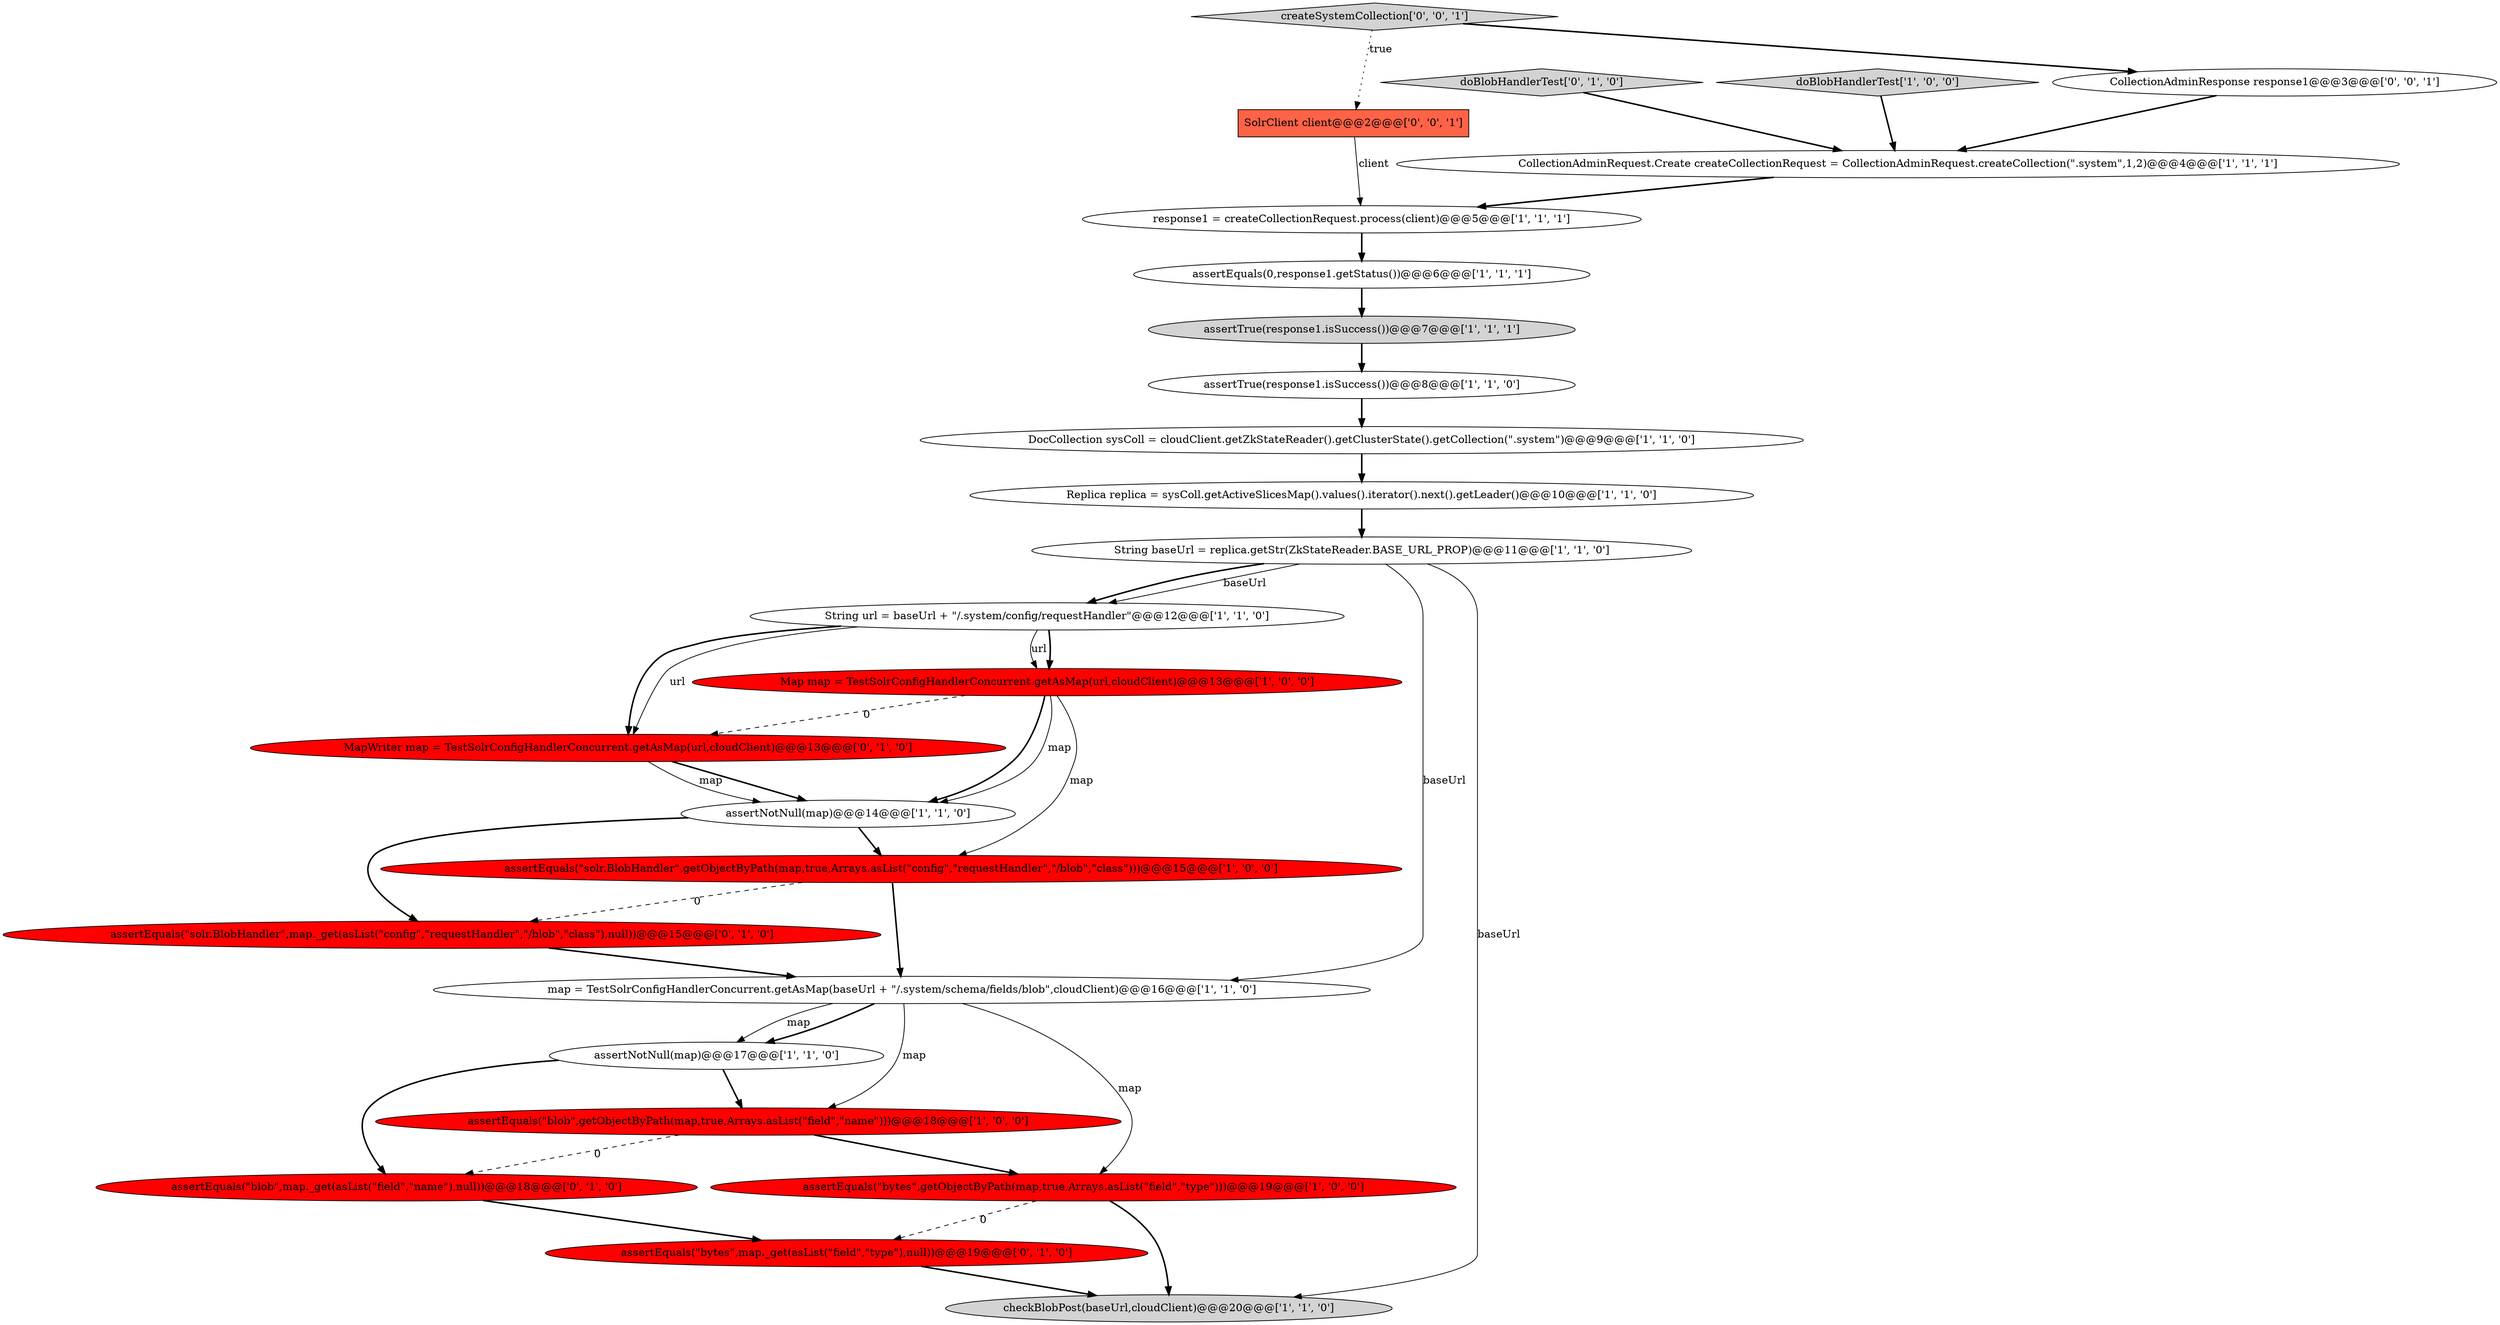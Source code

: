 digraph {
24 [style = filled, label = "SolrClient client@@@2@@@['0', '0', '1']", fillcolor = tomato, shape = box image = "AAA0AAABBB3BBB"];
22 [style = filled, label = "assertEquals(\"solr.BlobHandler\",map._get(asList(\"config\",\"requestHandler\",\"/blob\",\"class\"),null))@@@15@@@['0', '1', '0']", fillcolor = red, shape = ellipse image = "AAA1AAABBB2BBB"];
4 [style = filled, label = "map = TestSolrConfigHandlerConcurrent.getAsMap(baseUrl + \"/.system/schema/fields/blob\",cloudClient)@@@16@@@['1', '1', '0']", fillcolor = white, shape = ellipse image = "AAA0AAABBB1BBB"];
19 [style = filled, label = "assertEquals(\"blob\",map._get(asList(\"field\",\"name\"),null))@@@18@@@['0', '1', '0']", fillcolor = red, shape = ellipse image = "AAA1AAABBB2BBB"];
23 [style = filled, label = "createSystemCollection['0', '0', '1']", fillcolor = lightgray, shape = diamond image = "AAA0AAABBB3BBB"];
15 [style = filled, label = "assertEquals(\"blob\",getObjectByPath(map,true,Arrays.asList(\"field\",\"name\")))@@@18@@@['1', '0', '0']", fillcolor = red, shape = ellipse image = "AAA1AAABBB1BBB"];
7 [style = filled, label = "assertEquals(\"solr.BlobHandler\",getObjectByPath(map,true,Arrays.asList(\"config\",\"requestHandler\",\"/blob\",\"class\")))@@@15@@@['1', '0', '0']", fillcolor = red, shape = ellipse image = "AAA1AAABBB1BBB"];
8 [style = filled, label = "assertTrue(response1.isSuccess())@@@7@@@['1', '1', '1']", fillcolor = lightgray, shape = ellipse image = "AAA0AAABBB1BBB"];
18 [style = filled, label = "MapWriter map = TestSolrConfigHandlerConcurrent.getAsMap(url,cloudClient)@@@13@@@['0', '1', '0']", fillcolor = red, shape = ellipse image = "AAA1AAABBB2BBB"];
25 [style = filled, label = "CollectionAdminResponse response1@@@3@@@['0', '0', '1']", fillcolor = white, shape = ellipse image = "AAA0AAABBB3BBB"];
10 [style = filled, label = "Replica replica = sysColl.getActiveSlicesMap().values().iterator().next().getLeader()@@@10@@@['1', '1', '0']", fillcolor = white, shape = ellipse image = "AAA0AAABBB1BBB"];
12 [style = filled, label = "String url = baseUrl + \"/.system/config/requestHandler\"@@@12@@@['1', '1', '0']", fillcolor = white, shape = ellipse image = "AAA0AAABBB1BBB"];
21 [style = filled, label = "doBlobHandlerTest['0', '1', '0']", fillcolor = lightgray, shape = diamond image = "AAA0AAABBB2BBB"];
17 [style = filled, label = "doBlobHandlerTest['1', '0', '0']", fillcolor = lightgray, shape = diamond image = "AAA0AAABBB1BBB"];
16 [style = filled, label = "checkBlobPost(baseUrl,cloudClient)@@@20@@@['1', '1', '0']", fillcolor = lightgray, shape = ellipse image = "AAA0AAABBB1BBB"];
3 [style = filled, label = "assertTrue(response1.isSuccess())@@@8@@@['1', '1', '0']", fillcolor = white, shape = ellipse image = "AAA0AAABBB1BBB"];
9 [style = filled, label = "assertNotNull(map)@@@17@@@['1', '1', '0']", fillcolor = white, shape = ellipse image = "AAA0AAABBB1BBB"];
2 [style = filled, label = "String baseUrl = replica.getStr(ZkStateReader.BASE_URL_PROP)@@@11@@@['1', '1', '0']", fillcolor = white, shape = ellipse image = "AAA0AAABBB1BBB"];
13 [style = filled, label = "assertEquals(\"bytes\",getObjectByPath(map,true,Arrays.asList(\"field\",\"type\")))@@@19@@@['1', '0', '0']", fillcolor = red, shape = ellipse image = "AAA1AAABBB1BBB"];
0 [style = filled, label = "Map map = TestSolrConfigHandlerConcurrent.getAsMap(url,cloudClient)@@@13@@@['1', '0', '0']", fillcolor = red, shape = ellipse image = "AAA1AAABBB1BBB"];
20 [style = filled, label = "assertEquals(\"bytes\",map._get(asList(\"field\",\"type\"),null))@@@19@@@['0', '1', '0']", fillcolor = red, shape = ellipse image = "AAA1AAABBB2BBB"];
14 [style = filled, label = "assertEquals(0,response1.getStatus())@@@6@@@['1', '1', '1']", fillcolor = white, shape = ellipse image = "AAA0AAABBB1BBB"];
11 [style = filled, label = "assertNotNull(map)@@@14@@@['1', '1', '0']", fillcolor = white, shape = ellipse image = "AAA0AAABBB1BBB"];
5 [style = filled, label = "CollectionAdminRequest.Create createCollectionRequest = CollectionAdminRequest.createCollection(\".system\",1,2)@@@4@@@['1', '1', '1']", fillcolor = white, shape = ellipse image = "AAA0AAABBB1BBB"];
1 [style = filled, label = "response1 = createCollectionRequest.process(client)@@@5@@@['1', '1', '1']", fillcolor = white, shape = ellipse image = "AAA0AAABBB1BBB"];
6 [style = filled, label = "DocCollection sysColl = cloudClient.getZkStateReader().getClusterState().getCollection(\".system\")@@@9@@@['1', '1', '0']", fillcolor = white, shape = ellipse image = "AAA0AAABBB1BBB"];
2->16 [style = solid, label="baseUrl"];
2->12 [style = solid, label="baseUrl"];
4->9 [style = bold, label=""];
23->25 [style = bold, label=""];
17->5 [style = bold, label=""];
15->13 [style = bold, label=""];
13->20 [style = dashed, label="0"];
19->20 [style = bold, label=""];
18->11 [style = bold, label=""];
8->3 [style = bold, label=""];
12->18 [style = solid, label="url"];
18->11 [style = solid, label="map"];
0->11 [style = bold, label=""];
3->6 [style = bold, label=""];
15->19 [style = dashed, label="0"];
7->4 [style = bold, label=""];
24->1 [style = solid, label="client"];
2->4 [style = solid, label="baseUrl"];
12->0 [style = bold, label=""];
4->9 [style = solid, label="map"];
13->16 [style = bold, label=""];
12->0 [style = solid, label="url"];
2->12 [style = bold, label=""];
0->7 [style = solid, label="map"];
22->4 [style = bold, label=""];
21->5 [style = bold, label=""];
5->1 [style = bold, label=""];
20->16 [style = bold, label=""];
9->15 [style = bold, label=""];
0->11 [style = solid, label="map"];
4->15 [style = solid, label="map"];
6->10 [style = bold, label=""];
12->18 [style = bold, label=""];
11->22 [style = bold, label=""];
9->19 [style = bold, label=""];
0->18 [style = dashed, label="0"];
25->5 [style = bold, label=""];
1->14 [style = bold, label=""];
14->8 [style = bold, label=""];
10->2 [style = bold, label=""];
4->13 [style = solid, label="map"];
23->24 [style = dotted, label="true"];
7->22 [style = dashed, label="0"];
11->7 [style = bold, label=""];
}
